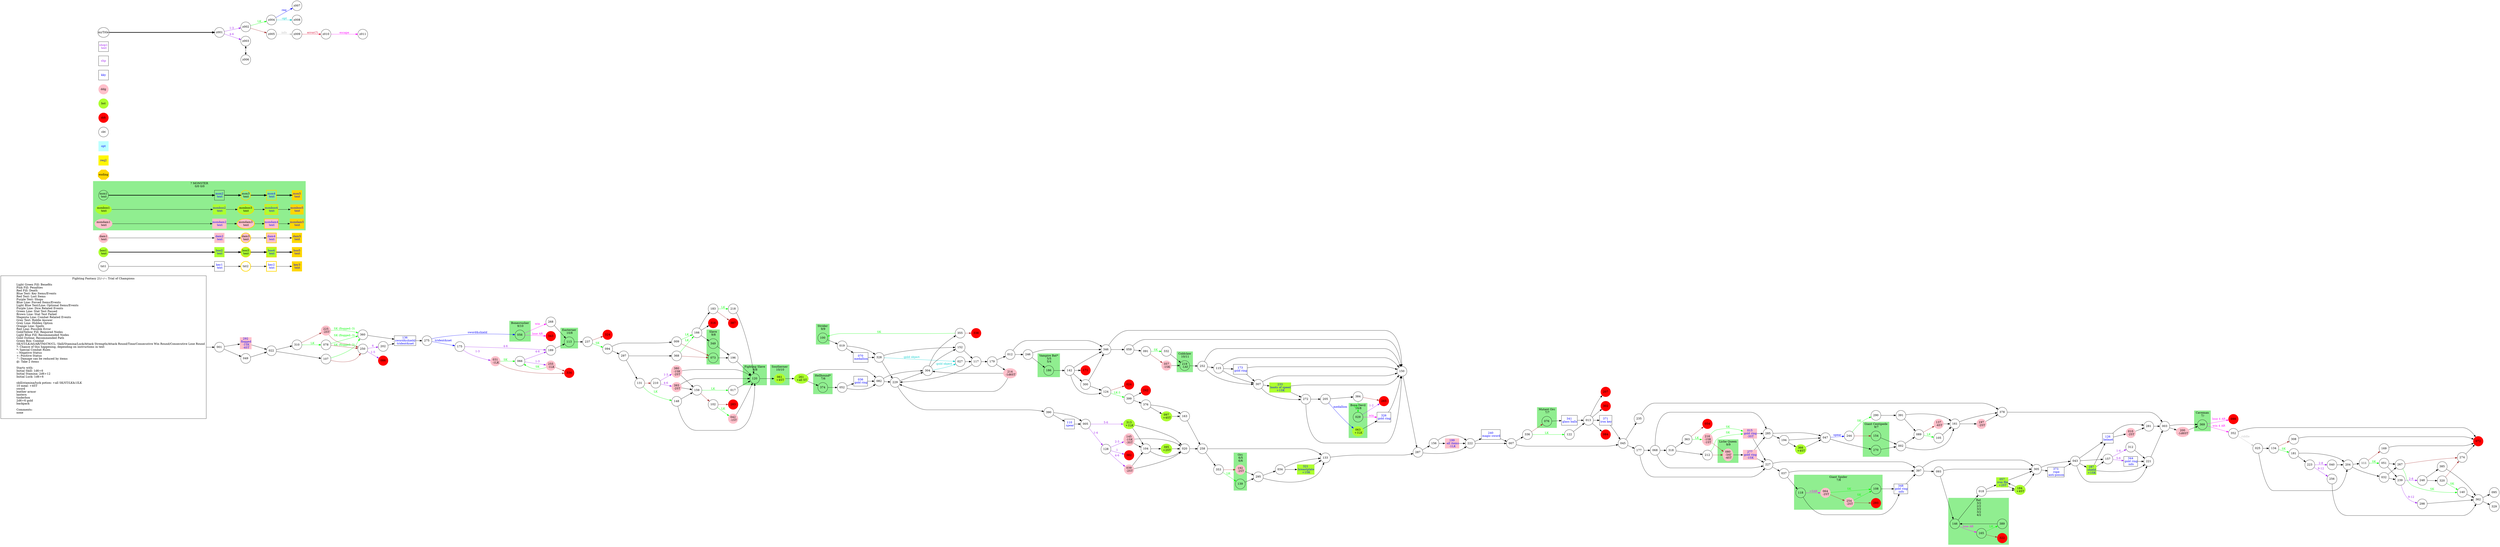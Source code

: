 digraph {
	// graph defaults
	rankdir=LR
	mclimit=50
	nodesep=.3 // changes horizontal separation of nodes
	ranksep=.4 // changes vertical separation of nodes
	node [height=.7
		width=.7
		shape=ellipse
		margin=0]
	edge[weight=5]

	// a box for a graph label
	// note that you can override the defaults set above
	title [label = "Fighting Fantasy 21/--/--: Trial of Champions\n\n \
		Light Green Fill: Benefits\l \
		Pink Fill: Penalties\l \
		Red Fill: Death\l \
		Blue Text: Key Items/Events\l \
		Red Text: Lost Items\l \
		Purple Text: Shops\l \
		Blue Line: Forced Items/Events\l \
		Light Blue Text/Line: Optional Items/Events\l \
		Purple Line: Dice Related Events\l \
		Green Line: Stat Test Passed\l \
		Brown Line: Stat Test Failed\l \
		Magenta Line: Combat Related Events\l \
		Grey Text: Riddle Answer\l \
		Grey Line: Hidden Option\l \
		Orange Line: Spells\l \
		Red Line: Possible Error\l \
		Gold/Yellow Fill: Required Nodes\l \
		Light Blue Fill: Recommended Nodes\l \
		Gold Outline: Recommended Path\l \
		Green Box: Combat\l \
		SK/ST/LK/AS/AR/TM/CW/CL: Skill/Stamina/Luck/Attack Strength/Attack Round/Time/Consecutive Win Round/Consecutive Lose Round\l \
		?: Chance of this happening, depending on instructions in text\l \
		*: Special Combat Rules\l \
		-: Negative Status\l \
		+: Positive Status\l \
		^: Damage can be reduced by items\l \
		@: Take 2 items\l\l \
		Starts with:\l \
		Initial Skill: 1d6+6\l \
		Initial Stamina: 2d6+12\l \
		Initial Luck: 1d6+6\l\l \
		skill/stamina/luck potion: +all SK/ST/LK&1ILK\l \
		10 meal: +4ST\l \
		sword\l \
		leather armor\l \
		lantern\l \
		tinderbox\l \
		2d6+6 gold\l \
		backpack\l\l \
		Comments:\l \
		none\l \
		"
		shape = "box"
		margin = 0.1]

	subgraph Required {
		node [style = "filled" color = "gold" fillcolor = "gold" fontcolor = "blue" shape = "rect"]
		key3
		boo5
		dam5
		monboo5
		mondam5
		mon5
		ending [fontcolor = "black" shape = "octagon"]
	}

	subgraph Required2 {
		node [style = "filled" color = "#FFF700" fillcolor = "#FFF700" fontcolor = "blue" shape = "rect"]
		req2
	}

	subgraph Recommended {
		node [penwidth = 3 color = "gold"]
		txt2
		key2 [shape = "rect" fontcolor = "blue"]
		boo3 [style = "filled" fillcolor = "greenyellow"]
		boo4 [style = "filled" fillcolor = "greenyellow"]
		dam3 [style = "filled" fillcolor = "pink"]
		dam4 [style = "filled" fillcolor = "pink"]
		monboo3 [style = "filled" fillcolor = "greenyellow"]
		monboo4 [style = "filled" fillcolor = "greenyellow"]
		mondam3 [style = "filled" fillcolor = "pink"]
		mondam4 [style = "filled" fillcolor = "pink"]
		mon3
		mon4
	}
	
	subgraph Optional {
		node [style = "filled" color = "paleturquoise1" fillcolor = "paleturquoise1" fontcolor = "blue" shape = "rect"]
		opt
	}

	subgraph Combat {
		style = "filled" color = "palegreen2"
		subgraph cluster_MONSTER {
			label = "? MONSTER\n 0/0 0/0"
			mon1 [label = "\N\n text"]
			mon2 [shape = "rect" fontcolor = "blue" label = "\N\n text"]
			mon3 [label = "\N\n text"]
			mon4 [shape = "rect" fontcolor = "blue" label = "\N\n text"]
			mon5 [shape = "rect" fontcolor = "blue" label = "\N\n text"]
			monboo1 [style = "filled" color = "greenyellow" label = "\N\n text"]
			monboo2 [shape = "rect" style = "filled" color = "greenyellow" fontcolor = "blue" label = "\N\n text"]
			monboo3 [label = "\N\n text"]
			monboo4 [shape = "rect" fontcolor = "blue" label = "\N\n text"]
			monboo5 [shape = "rect" fontcolor = "blue" label = "\N\n text"]
			mondam1 [style = "filled" color = "pink" label = "\N\n text"]
			mondam2 [shape = "rect" style = "filled" color = "pink" fontcolor = "blue" label = "\N\n text"]
			mondam3 [label = "\N\n text"]
			mondam4 [shape = "rect" fontcolor = "blue" label = "\N\n text"]
			mondam5 [shape = "rect" fontcolor = "blue" label = "\N\n text"]
		}
		
		subgraph cluster_BONECRUSHER {
			label = "Bonecrusher\n 9/10"
			056
		}
		
		subgraph cluster_EASTERNER {
			label = "Easterner\n 10/8"
			113
		}
		
		subgraph cluster_SLAVE {
			label = "Slave\n 9/8"
			073
			349
		}

		subgraph cluster_FIGHTING_SLAVE {
			label = "Fighting Slave\n 8/8"
			120
		}
		
		subgraph cluster_SOUTHERNER {
			label = "Southerner\n 10/10"
			061 [style = "filled" color = "greenyellow" label = "\N\n +4ST"]
		}
		
		subgraph cluster_HELLHOUND {
			label = "Hellhound*\n 7/6"
			374
		}
		
		subgraph cluster_ORC {
			label = "Orc\n 6/5\n 6/6"
			139
			192 [style = "filled" color = "pink" label = "\N\n -2ST"]
		}
		
		subgraph cluster_MUTANT_ORC {
			label = "Mutant Orc\n 7/7"
			076
		}
		
		subgraph cluster_CAVEMAN {
			label = "Caveman\n 7/-"
			369
		}
		
		subgraph cluster_LICHE_QUEEN {
			label = "Liche Queen\n 9/9"
			080 [style = "filled" color = "pink" label = "\N\n -3AT\n -4ST"]
		}
		
		subgraph cluster_GIANT_SPIDER {
			label = "Giant Spider\n 7/8"
			118
			064 [style = "filled" color = "pink" label = "\N\n -2ST"]
			254 [style = "filled" color = "pink" label = "\N\n -2ST"]
			108
			293 [style = "filled" color = "red"]
		}
		
		subgraph cluster_RAT {
			label = "Rat\n 3/2\n 2/2\n 3/2\n 3/2\n 4/2"
			146
			165
			389
			322 [style = "filled" color = "red"]
		}
		
		subgraph cluster_GIANT_CENTIPEDE {
			label = "Giant Centipede\n 9/7"
			154
			270
		}
		
		subgraph cluster_STRIDER {
			label = "Strider\n 9/9"
			100
		}

		subgraph cluster_VAMPIRE_BAT {
			label = "Vampire Bat*\n 5/5\n 5/4"
			186
		}
		
		subgraph cluster_COLDCLAW {
			label = "Coldclaw\n 10/11"
			219 [label = "\N\n -1AT"]
		}
		
		subgraph cluster_BONE_DEVIL {
			label = "Bone Devil\n 10/8"
			029
			063 [style = "filled" color = "greenyellow" label = "\N\n +1LK"]
		}
		
		cbt
	}

	subgraph Death {
		node [style = "filled" color = "red"]
		ddt
		024
		054
		072
		084
		086
		099
		171
		207
		242
		265
		283
		293
		302
		316
		322
		324
		334
		338
		343
		382
		387
	}

	subgraph Boost {
		node [style = "filled" color = "greenyellow"]
		bst
		boo1 [label = "\N\n text"]
		boo2 [shape = "rect" fontcolor = "blue" label = "\N\n text"]
		boo3 [label = "\N\n text"]
		boo4 [shape = "rect" fontcolor = "blue" label = "\N\n text"]
		boo5 [shape = "rect" fontcolor = "blue" label = "\N\n text"]
		057 [shape = "rect" fontcolor = "blue" label = "\N\n iron file\n +2ST"]
		097 [label = "\N\n +4ST"]
		184 [label = "\N\n +4ST"]
		187 [shape = "rect" fontcolor = "blue" label = "\N\n shield\n +1SK"]
		233 [shape = "rect" fontcolor = "blue" label = "\N\n boots of speed\n +1SK"]
		261 [label = "\N\n +all ST"]
		313 [label = "\N\n +1LK"]
		321 [shape = "rect" fontcolor = "blue" label = "\N\n breastplate\n +1SK"]
		366 [label = "\N\n +4ST"]
		395 [label = "\N\n +2ST"]
	}

	subgraph Damage {
		node [style = "filled" color = "pink"]
		ddg
		dam1 [label = "\N\n text"]
		dam2 [shape = "rect" fontcolor = "blue" label = "\N\n text"]
		dam3 [label = "\N\n text"]
		dam4 [shape = "rect" fontcolor = "blue" label = "\N\n text"]
		dam5 [shape = "rect" fontcolor = "blue" label = "\N\n text"]
		010 [label = "\N\n -2ST"]
		015 [shape = "rect" fontcolor = "blue" label = "\N\n gold ring\n -3ST"]
		031 [label = "\N\n -1LK"]
		039 [label = "\N\n -2ST"]
		042 [label = "\N\n -1ST"]
		137 [label = "\N\n -4ST"]
		145 [label = "\N\n -1SK\n -3ST"]
		197 [label = "\N\n -2ST"]
		199 [shape = "rect" fontcolor = "blue" label = "\N\n -all items\n -1LK"]
		200 [label = "\N\n -1d6ST"]
		214 [label = "\N\n -1d6ST"]
		216 [label = "\N\n -1SK\n -1ST"]
		225 [label = "\N\n -2ST"]
		255 [label = "\N\n -1LK"]
		277 [shape = "rect" fontcolor = "blue" label = "\N\n gold ring\n -1SK"]
		292 [shape = "rect" fontcolor = "blue" label = "\N\n flogged\n -1SK\n -4ST"]
		357 [label = "\N\n -1SK"]
		380 [label = "\N\n -1SK\n -2ST"]
		393 [label = "\N\n -2ST"]
	}

	subgraph Key_Item {
		node [fontcolor = "blue" shape = "rect"]
		kky
		key1 [label = "\N\n text"]
		key2 [label = "\N\n text"]
		key3 [label = "\N\n text"]
		036 [label = "\N\n gold ring"]
		070 [label = "\N\n medallion"]
		110 [label = "\N\n spear"]
		126 [label = "\N\n helmet"]
		136 [label = "\N\n sword&shield/\n trident&net"]
		173 [label = "\N\n gold ring"]
		240 [label = "\N\n magic sword"]
		326 [label = "\N\n gold ring"]
		341 [label = "\N\n glass balls"]
		344 [label = "\N\n gold ring\n info" tooltip = "trust not the word of axe"]
		348 [label = "\N\n gold ring\n info" tooltip = "don't drink from fountains"]
		371 [label = "\N\n iron key"]
		373 [label = "\N\n rope\n anti-poison"]
	}
	
	subgraph Shop {
		node [fontcolor = "purple" shape = "rect"]
		shp
		shop1 [label = "\N\n text"]
	}

	mon1 -> mon2 -> mon3 -> mon4 -> mon5 [penwidth = 3]
	boo1 -> boo2 -> boo3 -> boo4 -> boo5 [penwidth = 3]
	dam1 -> dam2 -> dam3 -> dam4 -> dam5
	txt1 -> key1 -> txt2 -> key2 -> key3
	monboo1 -> monboo2 -> monboo3 -> monboo4 -> monboo5
	mondam1 -> mondam2 -> mondam3 -> mondam4 -> mondam5

	myTitle -> z001 [penwidth = 3]
	z001 -> z002 [color = "purple" fontcolor = "purple" label = "1-3"]
	z001 -> z003 [color = "purple" fontcolor = "purple" label = "4-6"]
	z002 -> z004 [color = "green" fontcolor = "green" label = "LK"]
	z002 -> z005 [color = "brown"]
	z003 -> z006 [dir = "both"]
	z004 -> z007 [color = "blue" fontcolor = "blue" label = "req"]
	z004 -> z008 [color = "cyan3" fontcolor = "cyan3" label = "-opt"]
	z005 -> z009 [color = "grey" fontcolor = "grey" label = "info"]
	z009 -> z010 [color = "crimson" fontcolor = "crimson" label = "error(?)"]
	z010 -> z011 [color = "magenta" fontcolor = "magenta" label = "escape"]
	{
		rank = same
		z003
		z006
	}

	title -> 001
	001 -> 049
	001 -> 292
	002 -> 089
	002 -> 161
	003 -> 369
	003 -> 200
//	004 -> 
	005 -> 128 [color = "purple" fontcolor = "purple" label = "1-4"]
	005 -> 313 [color = "purple" fontcolor = "purple" label = "5-6"]
//	006 -> 
	007 -> 336
	007 -> 045
//	008 -> 
	009 -> 166 [color = "green" fontcolor = "green" label = "LK"]
	009 -> 073 [color = "brown"]
	010 -> 281
//	011 -> 
	012 -> 246
	012 -> 346
	013 -> 207
	013 -> 084
	013 -> 302
	013 -> 371
//	014 -> 
	015 -> 285
	015 -> 227
//	016 -> 
	017 -> 120
	018 -> 057
	018 -> 184
	019 -> 070
	019 -> 328
	020 -> 258
//	021 -> 
	022 -> 310
	022 -> 107
//	023 -> 
	025 -> 134
	025 -> 204
//	026 -> 
	027 -> 117
//	028 -> 
	029 -> 265 [color = "purple" fontcolor = "purple" label = "1-2"]
	029 -> 326 [color = "magenta" fontcolor = "magenta" label = "win"]
//	030 -> 
	031 -> 066 [color = "green" fontcolor = "green" label = "SK"]
	031 -> 334 [color = "brown"]
	032 -> 239
	032 -> 267
//	033 -> 
	034 -> 321
	034 -> 133
//	035 -> 
	036 -> 082
	037 -> 118
	037 -> 397
//	038 -> 
	039 -> 104
	039 -> 020
	040 -> 204
//	041 -> 
	042 -> 120
	043 -> 126
	043 -> 187
	043 -> 157
	043 -> 221
//	044 -> 
	045 -> 235
	045 -> 177
//	046 -> 
	047 -> 244 [color = "blue" fontcolor = "blue" label = "spear"]
	047 -> 270
//	048 -> 
	049 -> 022
//	050 -> 
	051 -> 239
	051 -> 267
	052 -> 036
	052 -> 082
//	053 -> 
//	055 -> 
	056 -> 343 [color = "magenta" fontcolor = "magenta" label = "lose AR"]
	056 -> 268 [color = "magenta" fontcolor = "magenta" label = "win"]
	057 -> 184
	057 -> 305
//	058 -> 
	059 -> 091
	059 -> 150
//	060 -> 
	061 -> 261
//	062 -> 
	063 -> 326
	064 -> 108 [color = "green" fontcolor = "green" label = "SK"]
	064 -> 254 [color = "brown"]
//	065 -> 
	066 -> 255 [color = "purple" fontcolor = "purple" label = "1-3"]
	066 -> 189 [color = "purple" fontcolor = "purple" label = "4-6"]
//	067 -> 
	068 -> 318
	068 -> 285
	068 -> 227
//	069 -> 
	070 -> 328
//	071 -> 
	073 -> 196
//	074 -> 
//	075 -> 
	076 -> 341
//	077 -> 
	078 -> 360 [color = "green" fontcolor = "green" label = "SK (flogged:-3)"]
	078 -> 250 [color = "brown"]
//	079 -> 
	080 -> 277
//	081 -> 
	082 -> 229
	082 -> 304
//	083 -> 
//	085 -> 
//	087 -> 
//	088 -> 
	089 -> 105 [color = "green" fontcolor = "green" label = "LK"]
	089 -> 137 [color = "brown"]
//	090 -> 
	091 -> 332 [color = "green" fontcolor = "green" label = "SK"]
	091 -> 357 [color = "brown"]
//	092 -> 
	093 -> 146
	093 -> 305
	094 -> 297
	094 -> 009
//	095 -> 
//	096 -> 
	097 -> 163
//	098 -> 
//	099 -> 
	100 -> 019
//	101 -> 
	102 -> 042 [color = "green" fontcolor = "green" label = "LK"]
	102 -> 283 [color = "brown"]
//	103 -> 
	104 -> 395
	104 -> 020
	105 -> 161
//	106 -> 
	107 -> 360 [color = "green" fontcolor = "green" label = "SK (flogged:-3)"]
	107 -> 250 [color = "brown"]
	108 -> 348
//	109 -> 
	110 -> 005
	111 -> 051 [color = "green" fontcolor = "green" label = "SK"]
	111 -> 169 [color = "brown"]
//	112 -> 
	113 -> 237
//	114 -> 
	115 -> 173
	115 -> 307
	115 -> 150
//	116 -> 
	117 -> 179
	117 -> 229
	118 -> 064 [color = "magenta" fontcolor = "magenta" label = ">5AR"]
	118 -> 348
//	119 -> 
	120 -> 061
//	121 -> 
	122 -> 013
//	123 -> 
	124 -> 399 [color = "green" fontcolor = "green" label = "LK-3"]
	124 -> 024 [color = "brown"]
//	125 -> 
	126 -> 010
	126 -> 281
//	127 -> 
	128 -> 382 [color = "purple" fontcolor = "purple" label = "1"]
	128 -> 145 [color = "purple" fontcolor = "purple" label = "2-3"]
	128 -> 039 [color = "purple" fontcolor = "purple" label = "4-6"]
//	129 -> 
//	130 -> 
	131 -> 148 [color = "green" fontcolor = "green" label = "LK"]
	131 -> 210 [color = "brown"]
//	132 -> 
	133 -> 287
	134 -> 181 [color = "green" fontcolor = "green" label = "SK"]
	134 -> 308 [color = "brown"]
//	135 -> 
	136 -> 275
	137 -> 161
//	138 -> 
	139 -> 295
	140 -> 362
//	141 -> 
	142 -> 124
	142 -> 171
	142 -> 300
	142 -> 346
//	143 -> 
//	144 -> 
	145 -> 104
	145 -> 020
	146 -> 165 [color = "magenta" fontcolor = "magenta" label = "lose AR"]
	146 -> 018
//	147 -> 
	148 -> 159
	148 -> 120
//	149 -> 
	150 -> 287
//	151 -> 
	152 -> 117
//	153 -> 
	154 -> 002
//	155 -> 
	156 -> 199
	156 -> 222
	157 -> 312 [color = "purple" fontcolor = "purple" label = "1-4"]
	157 -> 344 [color = "purple" fontcolor = "purple" label = "5-6"]
//	158 -> 
	159 -> 017 [color = "green" fontcolor = "green" label = "LK"]
	159 -> 102 [color = "brown"]
//	160 -> 
	161 -> 197
	161 -> 378
//	162 -> 
	163 -> 258
//	164 -> 
	165 -> 389 [color = "green" fontcolor = "green" label = "LK"]
	165 -> 322 [color = "brown"]
	166 -> 183
	166 -> 349
	166 -> 316
//	167 -> 
//	168 -> 
	169 -> 072
//	170 -> 
//	172 -> 
	173 -> 307
	173 -> 150
//	174 -> 
	175 -> 031 [color = "purple" fontcolor = "purple" label = "1-3"]
	175 -> 189 [color = "purple" fontcolor = "purple" label = "4-6"]
//	176 -> 
	177 -> 068
	177 -> 227
//	178 -> 
	179 -> 012
	179 -> 214
//	180 -> 
	181 -> 223
	181 -> 204
//	182 -> 
	183 -> 218 [color = "green" fontcolor = "green" label = "LK"]
	183 -> 387 [color = "brown"]
	184 -> 057
	184 -> 305
//	185 -> 
	186 -> 142
	187 -> 126
	187 -> 157
	187 -> 221
//	188 -> 
	189 -> 113
//	190 -> 
//	191 -> 
	192 -> 295
//	193 -> 
	194 -> 366
	194 -> 047
//	195 -> 
	196 -> 120
	197 -> 378
//	198 -> 
	199 -> 222
	200 -> 369
//	201 -> 
	202 -> 136
//	203 -> 
	204 -> 111
	204 -> 032
	205 -> 063 [color = "blue" fontcolor = "blue" label = "medallion"]
	205 -> 384
//	206 -> 
//	208 -> 
//	209 -> 
	210 -> 380 [color = "purple" fontcolor = "purple" label = "1-3"]
	210 -> 393 [color = "purple" fontcolor = "purple" label = "4-6"]
//	211 -> 
	212 -> 015 [color = "green" fontcolor = "green" label = "SK"]
	212 -> 080 [color = "brown"]
//	213 -> 
	214 -> 229
	214 -> 304
//	215 -> 
	216 -> 015 [color = "green" fontcolor = "green" label = "SK"]
	216 -> 080 [color = "brown"]
//	217 -> 
	218 -> 120
	219 -> 252
//	220 -> 
	221 -> 003
	222 -> 240
	222 -> 007
	223 -> 040 [color = "purple" fontcolor = "purple" label = "2-8"]
	223 -> 256 [color = "purple" fontcolor = "purple" label = "9-12"]
//	224 -> 
	225 -> 360 [color = "green" fontcolor = "green" label = "SK (flogged:-3)"]
	225 -> 250 [color = "brown"]
//	226 -> 
	227 -> 037
	227 -> 397
//	228 -> 
	229 -> 390
	229 -> 304
//	230 -> 
//	231 -> 
//	232 -> 
	233 -> 272
	233 -> 150
//	234 -> 
	235 -> 378
//	236 -> 
	237 -> 094 [color = "green" fontcolor = "green" label = "SK"]
	237 -> 324 [color = "brown"]
//	238 -> 
	239 -> 248 [color = "purple" fontcolor = "purple" label = "2-8"]
	239 -> 298 [color = "purple" fontcolor = "purple" label = "9-12"]
	240 -> 007
//	241 -> 
//	243 -> 
	244 -> 290 [color = "green" fontcolor = "green" label = "SK"]
	244 -> 154 [color = "brown"]
//	245 -> 
	246 -> 186
	246 -> 346
//	247 -> 
	248 -> 320
	248 -> 385
//	249 -> 
	250 -> 086 [color = "purple" fontcolor = "purple" label = "1-5"]
	250 -> 202 [color = "purple" fontcolor = "purple" label = "6"]
//	251 -> 
	252 -> 115
	252 -> 307
	252 -> 150
//	253 -> 
	254 -> 108 [color = "green" fontcolor = "green" label = "SK"]
	254 -> 293 [color = "brown"]
	255 -> 066 [color = "green" fontcolor = "green" label = "SK"]
	255 -> 334 [color = "brown"]
	256 -> 362
//	257 -> 
	258 -> 353
	258 -> 133
//	259 -> 
//	260 -> 
	261 -> 374
	261 -> 082
//	262 -> 
//	263 -> 
//	264 -> 
//	266 -> 
	267 -> 140 [color = "green" fontcolor = "green" label = "SK"]
	267 -> 274 [color = "brown"]
	268 -> 113
//	269 -> 
	270 -> 002
//	271 -> 
	272 -> 205
	272 -> 150
//	273 -> 
	274 -> 072
	275 -> 056 [color = "blue" fontcolor = "blue" label = "sword&shield"]
	275 -> 175 [color = "blue" fontcolor = "blue" label = "trident&net"]
//	276 -> 
	277 -> 285
	277 -> 227
//	278 -> 
//	279 -> 
//	280 -> 
	281 -> 003
//	282 -> 
//	284 -> 
	285 -> 194
	285 -> 047
//	286 -> 
	287 -> 156
	287 -> 222
//	288 -> 
//	289 -> 
	290 -> 391
//	291 -> 
	292 -> 022
//	294 -> 
	295 -> 034
	295 -> 133
//	296 -> 
	297 -> 368
	297 -> 131
	298 -> 362
//	299 -> 
	300 -> 124
	300 -> 346
//	301 -> 
//	303 -> 
	304 -> 027 [color = "cyan3" fontcolor = "cyan3" label = "-gold object"]
	304 -> 152
	304 -> 355
	305 -> 043
	305 -> 373
//	306 -> 
	307 -> 233
	307 -> 272
	307 -> 150
	308 -> 072
//	309 -> 
	310 -> 078 [color = "green" fontcolor = "green" label = "LK"]
	310 -> 225 [color = "brown"]
//	311 -> 
	312 -> 221
	313 -> 104
	313 -> 020
//	314 -> 
//	315 -> 
//	317 -> 
	318 -> 212
	318 -> 363
//	319 -> 
	320 -> 140 [color = "green" fontcolor = "green" label = "SK"]
	320 -> 274 [color = "brown"]
	321 -> 133
//	322 -> 
//	323 -> 
//	324 -> 
//	325 -> 
	326 -> 150
//	327 -> 
	328 -> 027 [color = "cyan3" fontcolor = "cyan3" label = "-gold object"]
	328 -> 152
	328 -> 229
//	329 -> 
//	330 -> 
//	331 -> 
	332 -> 219
//	333 -> 
//	335 -> 
	336 -> 122 [color = "green" fontcolor = "green" label = "LK"]
	336 -> 076 [color = "brown"]
//	337 -> 
//	339 -> 
//	340 -> 
	341 -> 013
//	342 -> 
//	343 -> 
	344 -> 221
//	345 -> 
	346 -> 059
	346 -> 150
//	347 -> 
	348 -> 397
	349 -> 196
//	350 -> 
//	351 -> 
	352 -> 025 [color = "grey" fontcolor = "grey" label = "riddle"]
	352 -> 072
	353 -> 139 [color = "green" fontcolor = "green" label = "LK"]
	353 -> 192 [color = "brown"]
//	354 -> 
	355 -> 100 [color = "green" fontcolor = "green" label = "SK"]
	355 -> 338 [color = "brown"]
//	356 -> 
	357 -> 219
//	358 -> 
//	359 -> 
	360 -> 136
//	361 -> 
	362 -> 095
	362 -> 329
	363 -> 216 [color = "green" fontcolor = "green" label = "LK"]
	363 -> 054 [color = "brown"]
//	364 -> 
//	365 -> 
	366 -> 047
//	367 -> 
	368 -> 166 [color = "green" fontcolor = "green" label = "LK"]
	368 -> 073 [color = "brown"]
	369 -> 352 [color = "magenta" fontcolor = "magenta" label = "win 4 AR"]
	369 -> 099 [color = "magenta" fontcolor = "magenta" label = "lose 4 AR"]
//	370 -> 
	371 -> 045
//	372 -> 
	373 -> 043
	374 -> 052
//	375 -> 
	376 -> 097
	376 -> 163
//	377 -> 
	378 -> 003
//	379 -> 
	380 -> 159
	380 -> 120
//	381 -> 
//	383 -> 
	384 -> 029 [color = "green" fontcolor = "green" label = "SK"]
	384 -> 265 [color = "brown"]
	385 -> 362
//	386 -> 
//	388 -> 
	389 -> 146
	390 -> 110
	390 -> 005
	391 -> 089
	391 -> 161
//	392 -> 
	393 -> 159
	393 -> 120
//	394 -> 
	395 -> 020
//	396 -> 
	397 -> 305
	397 -> 093
//	398 -> 
	399 -> 242
	399 -> 376
//	400 -> 
}
